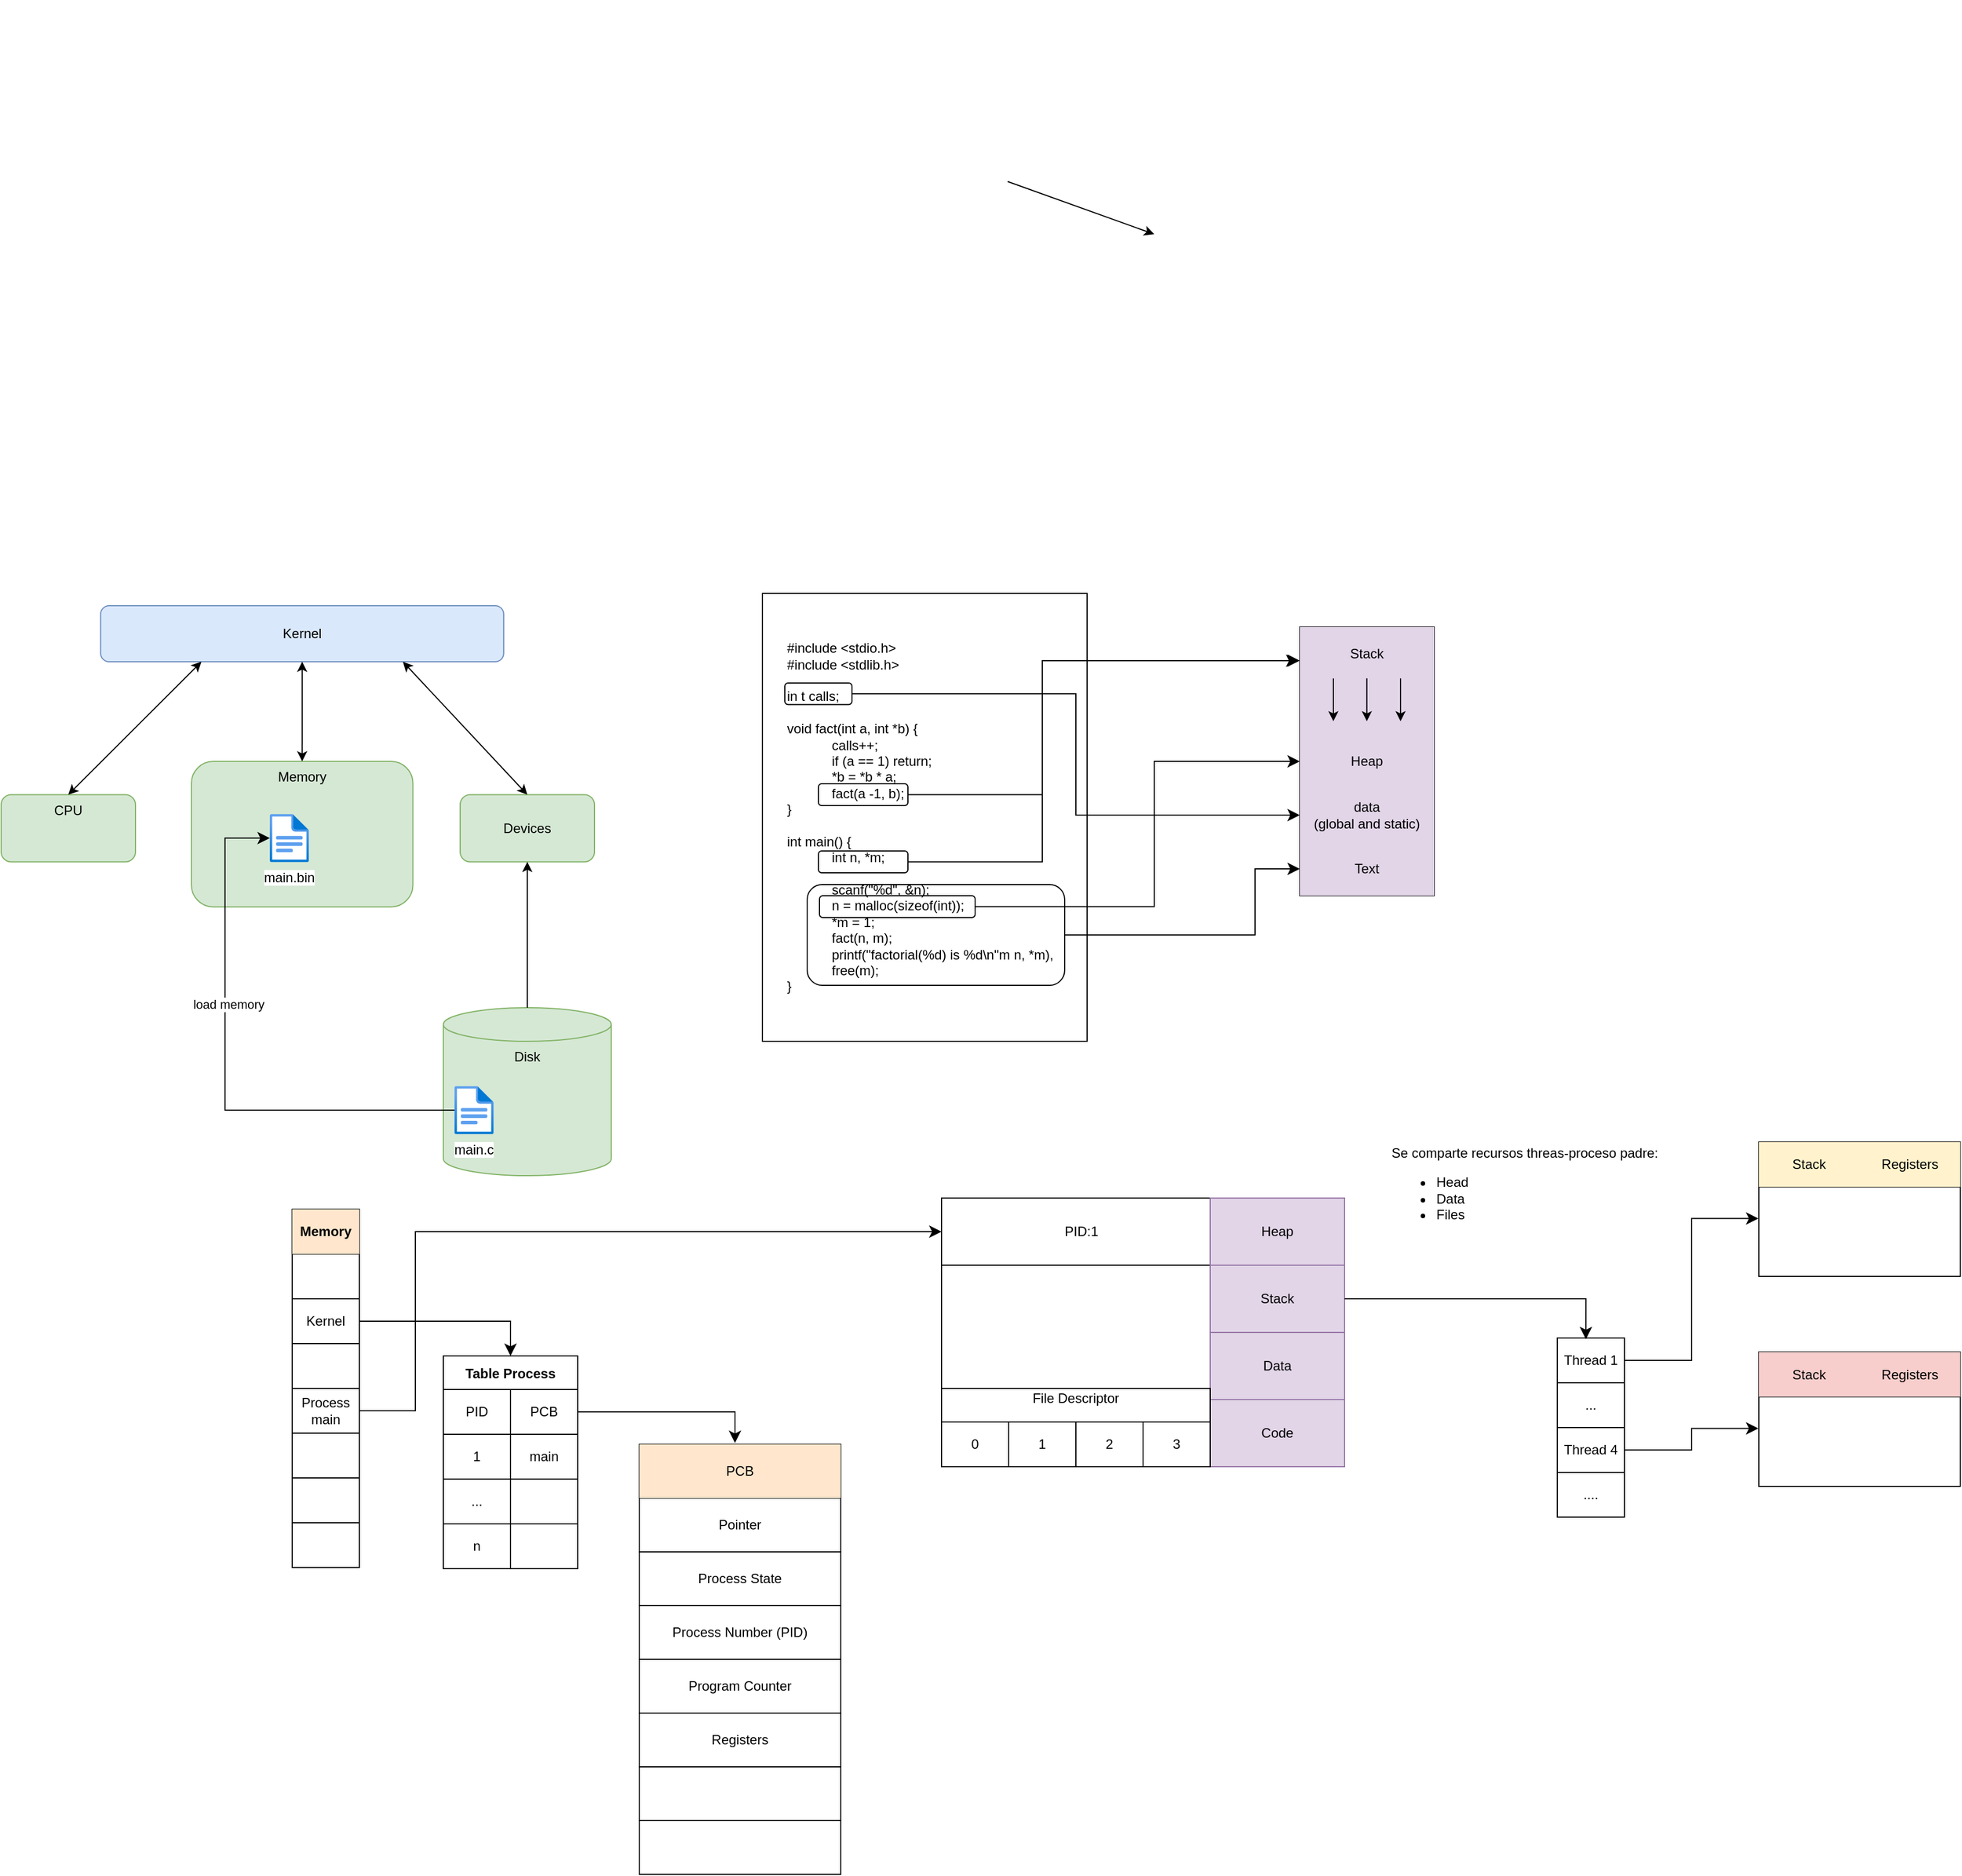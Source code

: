 <mxfile version="24.2.5" type="device">
  <diagram name="Página-1" id="ccpCmuKW2A0D_sJgy_zL">
    <mxGraphModel dx="3325" dy="2193" grid="1" gridSize="10" guides="1" tooltips="1" connect="1" arrows="1" fold="1" page="1" pageScale="1" pageWidth="827" pageHeight="1169" math="0" shadow="0">
      <root>
        <mxCell id="0" />
        <mxCell id="1" parent="0" />
        <mxCell id="EN9QuueMrKLaz556snjr-1" value="" style="shape=image;verticalLabelPosition=bottom;labelBackgroundColor=default;verticalAlign=top;aspect=fixed;imageAspect=0;image=https://miro.medium.com/v2/resize:fit:651/1*0IzO1v5ZA-i9VppTYnZ44w.png;" vertex="1" parent="1">
          <mxGeometry x="-940" y="-1150" width="651" height="345" as="geometry" />
        </mxCell>
        <mxCell id="EN9QuueMrKLaz556snjr-2" value="" style="shape=image;verticalLabelPosition=bottom;labelBackgroundColor=default;verticalAlign=top;aspect=fixed;imageAspect=0;image=https://static.javatpoint.com/computer/images/register-memory.png;" vertex="1" parent="1">
          <mxGeometry x="-160" y="-1140" width="639" height="398.36" as="geometry" />
        </mxCell>
        <mxCell id="EN9QuueMrKLaz556snjr-3" value="" style="endArrow=classic;html=1;rounded=0;exitX=0.997;exitY=0.47;exitDx=0;exitDy=0;exitPerimeter=0;entryX=0;entryY=0.5;entryDx=0;entryDy=0;" edge="1" parent="1" source="EN9QuueMrKLaz556snjr-1" target="EN9QuueMrKLaz556snjr-2">
          <mxGeometry relative="1" as="geometry">
            <mxPoint x="-360" y="-750" as="sourcePoint" />
            <mxPoint x="-210" y="-830" as="targetPoint" />
          </mxGeometry>
        </mxCell>
        <mxCell id="EN9QuueMrKLaz556snjr-7" value="Disk" style="shape=cylinder3;whiteSpace=wrap;html=1;boundedLbl=1;backgroundOutline=1;size=15;verticalAlign=top;fillColor=#d5e8d4;strokeColor=#82b366;" vertex="1" parent="1">
          <mxGeometry x="-795" y="-250" width="150" height="150" as="geometry" />
        </mxCell>
        <mxCell id="EN9QuueMrKLaz556snjr-8" value="main.c" style="image;aspect=fixed;html=1;points=[];align=center;fontSize=12;image=img/lib/azure2/general/File.svg;" vertex="1" parent="1">
          <mxGeometry x="-785" y="-180" width="34.9" height="43" as="geometry" />
        </mxCell>
        <mxCell id="EN9QuueMrKLaz556snjr-9" value="Memory" style="rounded=1;whiteSpace=wrap;html=1;verticalAlign=top;fillColor=#d5e8d4;strokeColor=#82b366;" vertex="1" parent="1">
          <mxGeometry x="-1020" y="-470" width="197.79" height="130" as="geometry" />
        </mxCell>
        <mxCell id="EN9QuueMrKLaz556snjr-10" value="main.bin" style="image;aspect=fixed;html=1;points=[];align=center;fontSize=12;image=img/lib/azure2/general/File.svg;" vertex="1" parent="1">
          <mxGeometry x="-950.0" y="-423" width="34.9" height="43" as="geometry" />
        </mxCell>
        <mxCell id="EN9QuueMrKLaz556snjr-13" value="CPU" style="rounded=1;whiteSpace=wrap;html=1;verticalAlign=top;fillColor=#d5e8d4;strokeColor=#82b366;" vertex="1" parent="1">
          <mxGeometry x="-1190" y="-440.25" width="120" height="60" as="geometry" />
        </mxCell>
        <mxCell id="EN9QuueMrKLaz556snjr-23" value="" style="shape=table;startSize=0;container=1;collapsible=0;childLayout=tableLayout;" vertex="1" parent="1">
          <mxGeometry x="-30" y="-590" width="120" height="240" as="geometry" />
        </mxCell>
        <mxCell id="EN9QuueMrKLaz556snjr-24" value="" style="shape=tableRow;horizontal=0;startSize=0;swimlaneHead=0;swimlaneBody=0;strokeColor=inherit;top=0;left=0;bottom=0;right=0;collapsible=0;dropTarget=0;fillColor=none;points=[[0,0.5],[1,0.5]];portConstraint=eastwest;" vertex="1" parent="EN9QuueMrKLaz556snjr-23">
          <mxGeometry width="120" height="48" as="geometry" />
        </mxCell>
        <mxCell id="EN9QuueMrKLaz556snjr-25" value="Stack" style="shape=partialRectangle;html=1;whiteSpace=wrap;connectable=0;strokeColor=#9673a6;overflow=hidden;fillColor=#e1d5e7;top=0;left=0;bottom=0;right=0;pointerEvents=1;" vertex="1" parent="EN9QuueMrKLaz556snjr-24">
          <mxGeometry width="120" height="48" as="geometry">
            <mxRectangle width="120" height="48" as="alternateBounds" />
          </mxGeometry>
        </mxCell>
        <mxCell id="EN9QuueMrKLaz556snjr-26" value="" style="shape=tableRow;horizontal=0;startSize=0;swimlaneHead=0;swimlaneBody=0;strokeColor=inherit;top=0;left=0;bottom=0;right=0;collapsible=0;dropTarget=0;fillColor=none;points=[[0,0.5],[1,0.5]];portConstraint=eastwest;" vertex="1" parent="EN9QuueMrKLaz556snjr-23">
          <mxGeometry y="48" width="120" height="48" as="geometry" />
        </mxCell>
        <mxCell id="EN9QuueMrKLaz556snjr-27" value="" style="shape=partialRectangle;html=1;whiteSpace=wrap;connectable=0;strokeColor=#9673a6;overflow=hidden;fillColor=#e1d5e7;top=0;left=0;bottom=0;right=0;pointerEvents=1;" vertex="1" parent="EN9QuueMrKLaz556snjr-26">
          <mxGeometry width="120" height="48" as="geometry">
            <mxRectangle width="120" height="48" as="alternateBounds" />
          </mxGeometry>
        </mxCell>
        <mxCell id="EN9QuueMrKLaz556snjr-28" value="" style="shape=tableRow;horizontal=0;startSize=0;swimlaneHead=0;swimlaneBody=0;strokeColor=inherit;top=0;left=0;bottom=0;right=0;collapsible=0;dropTarget=0;fillColor=none;points=[[0,0.5],[1,0.5]];portConstraint=eastwest;" vertex="1" parent="EN9QuueMrKLaz556snjr-23">
          <mxGeometry y="96" width="120" height="48" as="geometry" />
        </mxCell>
        <mxCell id="EN9QuueMrKLaz556snjr-29" value="Heap" style="shape=partialRectangle;html=1;whiteSpace=wrap;connectable=0;strokeColor=#9673a6;overflow=hidden;fillColor=#e1d5e7;top=0;left=0;bottom=0;right=0;pointerEvents=1;" vertex="1" parent="EN9QuueMrKLaz556snjr-28">
          <mxGeometry width="120" height="48" as="geometry">
            <mxRectangle width="120" height="48" as="alternateBounds" />
          </mxGeometry>
        </mxCell>
        <mxCell id="EN9QuueMrKLaz556snjr-36" style="shape=tableRow;horizontal=0;startSize=0;swimlaneHead=0;swimlaneBody=0;strokeColor=inherit;top=0;left=0;bottom=0;right=0;collapsible=0;dropTarget=0;fillColor=none;points=[[0,0.5],[1,0.5]];portConstraint=eastwest;" vertex="1" parent="EN9QuueMrKLaz556snjr-23">
          <mxGeometry y="144" width="120" height="48" as="geometry" />
        </mxCell>
        <mxCell id="EN9QuueMrKLaz556snjr-37" value="data&lt;div&gt;(global and static)&lt;/div&gt;" style="shape=partialRectangle;html=1;whiteSpace=wrap;connectable=0;strokeColor=#9673a6;overflow=hidden;fillColor=#e1d5e7;top=0;left=0;bottom=0;right=0;pointerEvents=1;" vertex="1" parent="EN9QuueMrKLaz556snjr-36">
          <mxGeometry width="120" height="48" as="geometry">
            <mxRectangle width="120" height="48" as="alternateBounds" />
          </mxGeometry>
        </mxCell>
        <mxCell id="EN9QuueMrKLaz556snjr-38" style="shape=tableRow;horizontal=0;startSize=0;swimlaneHead=0;swimlaneBody=0;strokeColor=inherit;top=0;left=0;bottom=0;right=0;collapsible=0;dropTarget=0;fillColor=none;points=[[0,0.5],[1,0.5]];portConstraint=eastwest;" vertex="1" parent="EN9QuueMrKLaz556snjr-23">
          <mxGeometry y="192" width="120" height="48" as="geometry" />
        </mxCell>
        <mxCell id="EN9QuueMrKLaz556snjr-39" value="Text" style="shape=partialRectangle;html=1;whiteSpace=wrap;connectable=0;strokeColor=#9673a6;overflow=hidden;fillColor=#e1d5e7;top=0;left=0;bottom=0;right=0;pointerEvents=1;" vertex="1" parent="EN9QuueMrKLaz556snjr-38">
          <mxGeometry width="120" height="48" as="geometry">
            <mxRectangle width="120" height="48" as="alternateBounds" />
          </mxGeometry>
        </mxCell>
        <mxCell id="EN9QuueMrKLaz556snjr-40" value="&lt;div style=&quot;&quot;&gt;&lt;span style=&quot;background-color: initial;&quot;&gt;#include &amp;lt;stdio.h&amp;gt;&lt;/span&gt;&lt;/div&gt;&lt;div style=&quot;&quot;&gt;#include &amp;lt;stdlib.h&amp;gt;&lt;/div&gt;&lt;div style=&quot;&quot;&gt;&lt;br&gt;&lt;/div&gt;&lt;div style=&quot;&quot;&gt;in t calls;&lt;/div&gt;&lt;div style=&quot;&quot;&gt;&lt;br&gt;&lt;/div&gt;&lt;div style=&quot;&quot;&gt;void fact(int a, int *b) {&lt;/div&gt;&lt;blockquote style=&quot;margin: 0 0 0 40px; border: none; padding: 0px;&quot;&gt;&lt;div style=&quot;&quot;&gt;calls++;&lt;/div&gt;&lt;div style=&quot;&quot;&gt;if (a == 1) return;&lt;/div&gt;&lt;div style=&quot;&quot;&gt;*b = *b * a;&lt;/div&gt;&lt;div style=&quot;&quot;&gt;fact(a -1, b);&lt;/div&gt;&lt;/blockquote&gt;&lt;div style=&quot;&quot;&gt;}&lt;/div&gt;&lt;div style=&quot;&quot;&gt;&lt;br&gt;&lt;/div&gt;&lt;div style=&quot;&quot;&gt;int main() {&lt;/div&gt;&lt;blockquote style=&quot;margin: 0 0 0 40px; border: none; padding: 0px;&quot;&gt;&lt;div style=&quot;&quot;&gt;int n, *m;&lt;/div&gt;&lt;div style=&quot;&quot;&gt;&lt;br&gt;&lt;/div&gt;&lt;div style=&quot;&quot;&gt;scanf(&quot;%d&quot;, &amp;amp;n);&lt;/div&gt;&lt;div style=&quot;&quot;&gt;n = malloc(sizeof(int));&lt;/div&gt;&lt;div style=&quot;&quot;&gt;*m = 1;&lt;/div&gt;&lt;div style=&quot;&quot;&gt;fact(n, m);&lt;/div&gt;&lt;div style=&quot;&quot;&gt;printf(&quot;factorial(%d) is %d\n&quot;m n, *m),&lt;/div&gt;&lt;div style=&quot;&quot;&gt;free(m);&lt;/div&gt;&lt;/blockquote&gt;&lt;div style=&quot;&quot;&gt;}&lt;/div&gt;" style="rounded=0;whiteSpace=wrap;html=1;align=left;spacingLeft=20;spacingBottom=1;spacingTop=0;" vertex="1" parent="1">
          <mxGeometry x="-510" y="-620" width="290" height="400" as="geometry" />
        </mxCell>
        <mxCell id="EN9QuueMrKLaz556snjr-50" value="" style="edgeStyle=elbowEdgeStyle;elbow=horizontal;endArrow=classic;html=1;curved=0;rounded=0;endSize=8;startSize=8;exitX=1;exitY=0.5;exitDx=0;exitDy=0;entryX=0;entryY=0.5;entryDx=0;entryDy=0;" edge="1" parent="1" source="EN9QuueMrKLaz556snjr-51" target="EN9QuueMrKLaz556snjr-36">
          <mxGeometry width="50" height="50" relative="1" as="geometry">
            <mxPoint x="-380" y="-520" as="sourcePoint" />
            <mxPoint x="-330" y="-570" as="targetPoint" />
          </mxGeometry>
        </mxCell>
        <mxCell id="EN9QuueMrKLaz556snjr-51" value="" style="rounded=1;whiteSpace=wrap;html=1;fillColor=none;" vertex="1" parent="1">
          <mxGeometry x="-490" y="-540" width="60" height="19.25" as="geometry" />
        </mxCell>
        <mxCell id="EN9QuueMrKLaz556snjr-52" value="" style="edgeStyle=elbowEdgeStyle;elbow=horizontal;endArrow=classic;html=1;curved=0;rounded=0;endSize=8;startSize=8;exitX=1;exitY=0.5;exitDx=0;exitDy=0;entryX=-0.01;entryY=0.628;entryDx=0;entryDy=0;entryPerimeter=0;" edge="1" parent="1" source="EN9QuueMrKLaz556snjr-53" target="EN9QuueMrKLaz556snjr-24">
          <mxGeometry width="50" height="50" relative="1" as="geometry">
            <mxPoint x="-370" y="-510" as="sourcePoint" />
            <mxPoint x="-40" y="-560" as="targetPoint" />
            <Array as="points">
              <mxPoint x="-260" y="-566" />
            </Array>
          </mxGeometry>
        </mxCell>
        <mxCell id="EN9QuueMrKLaz556snjr-53" value="" style="rounded=1;whiteSpace=wrap;html=1;fillColor=none;" vertex="1" parent="1">
          <mxGeometry x="-460" y="-450" width="80" height="19.5" as="geometry" />
        </mxCell>
        <mxCell id="EN9QuueMrKLaz556snjr-54" value="" style="edgeStyle=elbowEdgeStyle;elbow=horizontal;endArrow=classic;html=1;curved=0;rounded=0;endSize=8;startSize=8;exitX=1;exitY=0.5;exitDx=0;exitDy=0;" edge="1" parent="1" source="EN9QuueMrKLaz556snjr-55">
          <mxGeometry width="50" height="50" relative="1" as="geometry">
            <mxPoint x="-370" y="-450" as="sourcePoint" />
            <mxPoint x="-30" y="-560" as="targetPoint" />
            <Array as="points">
              <mxPoint x="-260" y="-506" />
            </Array>
          </mxGeometry>
        </mxCell>
        <mxCell id="EN9QuueMrKLaz556snjr-55" value="" style="rounded=1;whiteSpace=wrap;html=1;fillColor=none;" vertex="1" parent="1">
          <mxGeometry x="-460" y="-390" width="80" height="19.5" as="geometry" />
        </mxCell>
        <mxCell id="EN9QuueMrKLaz556snjr-56" value="" style="edgeStyle=elbowEdgeStyle;elbow=horizontal;endArrow=classic;html=1;curved=0;rounded=0;endSize=8;startSize=8;exitX=1;exitY=0.5;exitDx=0;exitDy=0;entryX=0;entryY=0.5;entryDx=0;entryDy=0;" edge="1" parent="1" source="EN9QuueMrKLaz556snjr-57" target="EN9QuueMrKLaz556snjr-28">
          <mxGeometry width="50" height="50" relative="1" as="geometry">
            <mxPoint x="-369" y="-410" as="sourcePoint" />
            <mxPoint x="-30" y="-460" as="targetPoint" />
            <Array as="points">
              <mxPoint x="-160" y="-400" />
            </Array>
          </mxGeometry>
        </mxCell>
        <mxCell id="EN9QuueMrKLaz556snjr-57" value="" style="rounded=1;whiteSpace=wrap;html=1;fillColor=none;" vertex="1" parent="1">
          <mxGeometry x="-459" y="-350" width="139" height="19.5" as="geometry" />
        </mxCell>
        <mxCell id="EN9QuueMrKLaz556snjr-62" value="" style="edgeStyle=elbowEdgeStyle;elbow=horizontal;endArrow=classic;html=1;curved=0;rounded=0;endSize=8;startSize=8;exitX=1;exitY=0.5;exitDx=0;exitDy=0;entryX=0;entryY=0.5;entryDx=0;entryDy=0;" edge="1" parent="1" source="EN9QuueMrKLaz556snjr-63" target="EN9QuueMrKLaz556snjr-38">
          <mxGeometry width="50" height="50" relative="1" as="geometry">
            <mxPoint x="-380" y="-300" as="sourcePoint" />
            <mxPoint x="-41" y="-360" as="targetPoint" />
            <Array as="points">
              <mxPoint x="-70" y="-340" />
            </Array>
          </mxGeometry>
        </mxCell>
        <mxCell id="EN9QuueMrKLaz556snjr-63" value="" style="rounded=1;whiteSpace=wrap;html=1;fillColor=none;" vertex="1" parent="1">
          <mxGeometry x="-470" y="-360" width="230" height="90" as="geometry" />
        </mxCell>
        <mxCell id="EN9QuueMrKLaz556snjr-65" value="" style="edgeStyle=none;orthogonalLoop=1;jettySize=auto;html=1;rounded=0;curved=0;" edge="1" parent="1">
          <mxGeometry width="100" relative="1" as="geometry">
            <mxPoint y="-544.18" as="sourcePoint" />
            <mxPoint y="-505.817" as="targetPoint" />
            <Array as="points" />
          </mxGeometry>
        </mxCell>
        <mxCell id="EN9QuueMrKLaz556snjr-68" value="" style="edgeStyle=none;orthogonalLoop=1;jettySize=auto;html=1;rounded=0;curved=0;" edge="1" parent="1">
          <mxGeometry width="100" relative="1" as="geometry">
            <mxPoint x="29.9" y="-544.18" as="sourcePoint" />
            <mxPoint x="29.9" y="-505.817" as="targetPoint" />
            <Array as="points" />
          </mxGeometry>
        </mxCell>
        <mxCell id="EN9QuueMrKLaz556snjr-69" value="" style="edgeStyle=none;orthogonalLoop=1;jettySize=auto;html=1;rounded=0;curved=0;fontStyle=1" edge="1" parent="1">
          <mxGeometry width="100" relative="1" as="geometry">
            <mxPoint x="60" y="-544.18" as="sourcePoint" />
            <mxPoint x="60" y="-505.817" as="targetPoint" />
            <Array as="points" />
          </mxGeometry>
        </mxCell>
        <mxCell id="EN9QuueMrKLaz556snjr-72" value="Kernel" style="rounded=1;whiteSpace=wrap;html=1;fillColor=#dae8fc;strokeColor=#6c8ebf;" vertex="1" parent="1">
          <mxGeometry x="-1101.1" y="-609" width="360" height="50" as="geometry" />
        </mxCell>
        <mxCell id="EN9QuueMrKLaz556snjr-73" value="Devices" style="rounded=1;whiteSpace=wrap;html=1;fillColor=#d5e8d4;strokeColor=#82b366;" vertex="1" parent="1">
          <mxGeometry x="-780" y="-440.25" width="120" height="60" as="geometry" />
        </mxCell>
        <mxCell id="EN9QuueMrKLaz556snjr-74" value="" style="endArrow=classic;startArrow=classic;html=1;rounded=0;entryX=0.25;entryY=1;entryDx=0;entryDy=0;exitX=0.5;exitY=0;exitDx=0;exitDy=0;" edge="1" parent="1" source="EN9QuueMrKLaz556snjr-13" target="EN9QuueMrKLaz556snjr-72">
          <mxGeometry width="50" height="50" relative="1" as="geometry">
            <mxPoint x="-430" y="-610" as="sourcePoint" />
            <mxPoint x="-380" y="-660" as="targetPoint" />
          </mxGeometry>
        </mxCell>
        <mxCell id="EN9QuueMrKLaz556snjr-75" value="" style="endArrow=classic;startArrow=classic;html=1;rounded=0;entryX=0.75;entryY=1;entryDx=0;entryDy=0;exitX=0.5;exitY=0;exitDx=0;exitDy=0;" edge="1" parent="1" source="EN9QuueMrKLaz556snjr-73" target="EN9QuueMrKLaz556snjr-72">
          <mxGeometry width="50" height="50" relative="1" as="geometry">
            <mxPoint x="-1120" y="-430" as="sourcePoint" />
            <mxPoint x="-930" y="-540" as="targetPoint" />
          </mxGeometry>
        </mxCell>
        <mxCell id="EN9QuueMrKLaz556snjr-76" value="" style="endArrow=classic;startArrow=classic;html=1;rounded=0;entryX=0.5;entryY=1;entryDx=0;entryDy=0;exitX=0.5;exitY=0;exitDx=0;exitDy=0;" edge="1" parent="1" source="EN9QuueMrKLaz556snjr-9" target="EN9QuueMrKLaz556snjr-72">
          <mxGeometry width="50" height="50" relative="1" as="geometry">
            <mxPoint x="-1110" y="-420" as="sourcePoint" />
            <mxPoint x="-920" y="-530" as="targetPoint" />
          </mxGeometry>
        </mxCell>
        <mxCell id="EN9QuueMrKLaz556snjr-77" value="" style="endArrow=classic;html=1;rounded=0;exitX=0.5;exitY=0;exitDx=0;exitDy=0;exitPerimeter=0;entryX=0.5;entryY=1;entryDx=0;entryDy=0;" edge="1" parent="1" source="EN9QuueMrKLaz556snjr-7" target="EN9QuueMrKLaz556snjr-73">
          <mxGeometry width="50" height="50" relative="1" as="geometry">
            <mxPoint x="-430" y="-610" as="sourcePoint" />
            <mxPoint x="-380" y="-660" as="targetPoint" />
          </mxGeometry>
        </mxCell>
        <mxCell id="EN9QuueMrKLaz556snjr-78" value="" style="edgeStyle=elbowEdgeStyle;elbow=horizontal;endArrow=classic;html=1;curved=0;rounded=0;endSize=8;startSize=8;" edge="1" parent="1" source="EN9QuueMrKLaz556snjr-8" target="EN9QuueMrKLaz556snjr-10">
          <mxGeometry width="50" height="50" relative="1" as="geometry">
            <mxPoint x="-1000" y="-170" as="sourcePoint" />
            <mxPoint x="-950" y="-220" as="targetPoint" />
            <Array as="points">
              <mxPoint x="-990" y="-280" />
            </Array>
          </mxGeometry>
        </mxCell>
        <mxCell id="EN9QuueMrKLaz556snjr-79" value="load memory" style="edgeLabel;html=1;align=center;verticalAlign=middle;resizable=0;points=[];" vertex="1" connectable="0" parent="EN9QuueMrKLaz556snjr-78">
          <mxGeometry x="0.228" y="-3" relative="1" as="geometry">
            <mxPoint as="offset" />
          </mxGeometry>
        </mxCell>
        <mxCell id="EN9QuueMrKLaz556snjr-80" value="" style="rounded=0;whiteSpace=wrap;html=1;" vertex="1" parent="1">
          <mxGeometry x="-350" y="-76" width="360" height="236" as="geometry" />
        </mxCell>
        <mxCell id="EN9QuueMrKLaz556snjr-81" value="PID:1" style="rounded=0;whiteSpace=wrap;html=1;" vertex="1" parent="1">
          <mxGeometry x="-350" y="-80" width="250" height="60" as="geometry" />
        </mxCell>
        <mxCell id="EN9QuueMrKLaz556snjr-82" value="Heap" style="rounded=0;whiteSpace=wrap;html=1;fillColor=#e1d5e7;strokeColor=#9673a6;" vertex="1" parent="1">
          <mxGeometry x="-110" y="-80" width="120" height="60" as="geometry" />
        </mxCell>
        <mxCell id="EN9QuueMrKLaz556snjr-83" value="Stack" style="rounded=0;whiteSpace=wrap;html=1;fillColor=#e1d5e7;strokeColor=#9673a6;" vertex="1" parent="1">
          <mxGeometry x="-110" y="-20" width="120" height="60" as="geometry" />
        </mxCell>
        <mxCell id="EN9QuueMrKLaz556snjr-84" value="Data" style="rounded=0;whiteSpace=wrap;html=1;fillColor=#e1d5e7;strokeColor=#9673a6;" vertex="1" parent="1">
          <mxGeometry x="-110" y="40" width="120" height="60" as="geometry" />
        </mxCell>
        <mxCell id="EN9QuueMrKLaz556snjr-85" value="Code" style="rounded=0;whiteSpace=wrap;html=1;fillColor=#e1d5e7;strokeColor=#9673a6;" vertex="1" parent="1">
          <mxGeometry x="-110" y="100" width="120" height="60" as="geometry" />
        </mxCell>
        <mxCell id="EN9QuueMrKLaz556snjr-86" value="File Descriptor&#xa;" style="shape=table;startSize=30;container=1;collapsible=0;childLayout=tableLayout;" vertex="1" parent="1">
          <mxGeometry x="-350" y="90" width="240" height="70" as="geometry" />
        </mxCell>
        <mxCell id="EN9QuueMrKLaz556snjr-87" value="" style="shape=tableRow;horizontal=0;startSize=0;swimlaneHead=0;swimlaneBody=0;strokeColor=inherit;top=0;left=0;bottom=0;right=0;collapsible=0;dropTarget=0;fillColor=none;points=[[0,0.5],[1,0.5]];portConstraint=eastwest;" vertex="1" parent="EN9QuueMrKLaz556snjr-86">
          <mxGeometry y="30" width="240" height="40" as="geometry" />
        </mxCell>
        <mxCell id="EN9QuueMrKLaz556snjr-88" value="0" style="shape=partialRectangle;html=1;whiteSpace=wrap;connectable=0;strokeColor=inherit;overflow=hidden;fillColor=none;top=0;left=0;bottom=0;right=0;pointerEvents=1;" vertex="1" parent="EN9QuueMrKLaz556snjr-87">
          <mxGeometry width="60" height="40" as="geometry">
            <mxRectangle width="60" height="40" as="alternateBounds" />
          </mxGeometry>
        </mxCell>
        <mxCell id="EN9QuueMrKLaz556snjr-89" value="1" style="shape=partialRectangle;html=1;whiteSpace=wrap;connectable=0;strokeColor=inherit;overflow=hidden;fillColor=none;top=0;left=0;bottom=0;right=0;pointerEvents=1;" vertex="1" parent="EN9QuueMrKLaz556snjr-87">
          <mxGeometry x="60" width="60" height="40" as="geometry">
            <mxRectangle width="60" height="40" as="alternateBounds" />
          </mxGeometry>
        </mxCell>
        <mxCell id="EN9QuueMrKLaz556snjr-90" value="2" style="shape=partialRectangle;html=1;whiteSpace=wrap;connectable=0;strokeColor=inherit;overflow=hidden;fillColor=none;top=0;left=0;bottom=0;right=0;pointerEvents=1;" vertex="1" parent="EN9QuueMrKLaz556snjr-87">
          <mxGeometry x="120" width="60" height="40" as="geometry">
            <mxRectangle width="60" height="40" as="alternateBounds" />
          </mxGeometry>
        </mxCell>
        <mxCell id="EN9QuueMrKLaz556snjr-91" value="3" style="shape=partialRectangle;html=1;whiteSpace=wrap;connectable=0;strokeColor=inherit;overflow=hidden;fillColor=none;top=0;left=0;bottom=0;right=0;pointerEvents=1;" vertex="1" parent="EN9QuueMrKLaz556snjr-87">
          <mxGeometry x="180" width="60" height="40" as="geometry">
            <mxRectangle width="60" height="40" as="alternateBounds" />
          </mxGeometry>
        </mxCell>
        <mxCell id="EN9QuueMrKLaz556snjr-93" value="" style="shape=table;startSize=0;container=1;collapsible=0;childLayout=tableLayout;fontStyle=1" vertex="1" parent="1">
          <mxGeometry x="-930" y="-70" width="60" height="320" as="geometry" />
        </mxCell>
        <mxCell id="EN9QuueMrKLaz556snjr-125" style="shape=tableRow;horizontal=0;startSize=0;swimlaneHead=0;swimlaneBody=0;strokeColor=inherit;top=0;left=0;bottom=0;right=0;collapsible=0;dropTarget=0;fillColor=none;points=[[0,0.5],[1,0.5]];portConstraint=eastwest;" vertex="1" parent="EN9QuueMrKLaz556snjr-93">
          <mxGeometry width="60" height="40" as="geometry" />
        </mxCell>
        <mxCell id="EN9QuueMrKLaz556snjr-126" value="&lt;b&gt;Memory&lt;/b&gt;" style="shape=partialRectangle;html=1;whiteSpace=wrap;connectable=0;strokeColor=#d79b00;overflow=hidden;fillColor=#ffe6cc;top=0;left=0;bottom=0;right=0;pointerEvents=1;" vertex="1" parent="EN9QuueMrKLaz556snjr-125">
          <mxGeometry width="60" height="40" as="geometry">
            <mxRectangle width="60" height="40" as="alternateBounds" />
          </mxGeometry>
        </mxCell>
        <mxCell id="EN9QuueMrKLaz556snjr-94" value="" style="shape=tableRow;horizontal=0;startSize=0;swimlaneHead=0;swimlaneBody=0;strokeColor=inherit;top=0;left=0;bottom=0;right=0;collapsible=0;dropTarget=0;fillColor=none;points=[[0,0.5],[1,0.5]];portConstraint=eastwest;" vertex="1" parent="EN9QuueMrKLaz556snjr-93">
          <mxGeometry y="40" width="60" height="40" as="geometry" />
        </mxCell>
        <mxCell id="EN9QuueMrKLaz556snjr-95" value="" style="shape=partialRectangle;html=1;whiteSpace=wrap;connectable=0;strokeColor=inherit;overflow=hidden;fillColor=none;top=0;left=0;bottom=0;right=0;pointerEvents=1;" vertex="1" parent="EN9QuueMrKLaz556snjr-94">
          <mxGeometry width="60" height="40" as="geometry">
            <mxRectangle width="60" height="40" as="alternateBounds" />
          </mxGeometry>
        </mxCell>
        <mxCell id="EN9QuueMrKLaz556snjr-96" value="" style="shape=tableRow;horizontal=0;startSize=0;swimlaneHead=0;swimlaneBody=0;strokeColor=inherit;top=0;left=0;bottom=0;right=0;collapsible=0;dropTarget=0;fillColor=none;points=[[0,0.5],[1,0.5]];portConstraint=eastwest;" vertex="1" parent="EN9QuueMrKLaz556snjr-93">
          <mxGeometry y="80" width="60" height="40" as="geometry" />
        </mxCell>
        <mxCell id="EN9QuueMrKLaz556snjr-97" value="Kernel" style="shape=partialRectangle;html=1;whiteSpace=wrap;connectable=0;strokeColor=inherit;overflow=hidden;fillColor=none;top=0;left=0;bottom=0;right=0;pointerEvents=1;" vertex="1" parent="EN9QuueMrKLaz556snjr-96">
          <mxGeometry width="60" height="40" as="geometry">
            <mxRectangle width="60" height="40" as="alternateBounds" />
          </mxGeometry>
        </mxCell>
        <mxCell id="EN9QuueMrKLaz556snjr-98" value="" style="shape=tableRow;horizontal=0;startSize=0;swimlaneHead=0;swimlaneBody=0;strokeColor=inherit;top=0;left=0;bottom=0;right=0;collapsible=0;dropTarget=0;fillColor=none;points=[[0,0.5],[1,0.5]];portConstraint=eastwest;" vertex="1" parent="EN9QuueMrKLaz556snjr-93">
          <mxGeometry y="120" width="60" height="40" as="geometry" />
        </mxCell>
        <mxCell id="EN9QuueMrKLaz556snjr-99" value="" style="shape=partialRectangle;html=1;whiteSpace=wrap;connectable=0;strokeColor=inherit;overflow=hidden;fillColor=none;top=0;left=0;bottom=0;right=0;pointerEvents=1;" vertex="1" parent="EN9QuueMrKLaz556snjr-98">
          <mxGeometry width="60" height="40" as="geometry">
            <mxRectangle width="60" height="40" as="alternateBounds" />
          </mxGeometry>
        </mxCell>
        <mxCell id="EN9QuueMrKLaz556snjr-100" value="" style="shape=tableRow;horizontal=0;startSize=0;swimlaneHead=0;swimlaneBody=0;strokeColor=inherit;top=0;left=0;bottom=0;right=0;collapsible=0;dropTarget=0;fillColor=none;points=[[0,0.5],[1,0.5]];portConstraint=eastwest;" vertex="1" parent="EN9QuueMrKLaz556snjr-93">
          <mxGeometry y="160" width="60" height="40" as="geometry" />
        </mxCell>
        <mxCell id="EN9QuueMrKLaz556snjr-101" value="Process main" style="shape=partialRectangle;html=1;whiteSpace=wrap;connectable=0;strokeColor=inherit;overflow=hidden;fillColor=none;top=0;left=0;bottom=0;right=0;pointerEvents=1;" vertex="1" parent="EN9QuueMrKLaz556snjr-100">
          <mxGeometry width="60" height="40" as="geometry">
            <mxRectangle width="60" height="40" as="alternateBounds" />
          </mxGeometry>
        </mxCell>
        <mxCell id="EN9QuueMrKLaz556snjr-102" value="" style="shape=tableRow;horizontal=0;startSize=0;swimlaneHead=0;swimlaneBody=0;strokeColor=inherit;top=0;left=0;bottom=0;right=0;collapsible=0;dropTarget=0;fillColor=none;points=[[0,0.5],[1,0.5]];portConstraint=eastwest;" vertex="1" parent="EN9QuueMrKLaz556snjr-93">
          <mxGeometry y="200" width="60" height="40" as="geometry" />
        </mxCell>
        <mxCell id="EN9QuueMrKLaz556snjr-103" value="" style="shape=partialRectangle;html=1;whiteSpace=wrap;connectable=0;strokeColor=inherit;overflow=hidden;fillColor=none;top=0;left=0;bottom=0;right=0;pointerEvents=1;" vertex="1" parent="EN9QuueMrKLaz556snjr-102">
          <mxGeometry width="60" height="40" as="geometry">
            <mxRectangle width="60" height="40" as="alternateBounds" />
          </mxGeometry>
        </mxCell>
        <mxCell id="EN9QuueMrKLaz556snjr-104" value="" style="shape=tableRow;horizontal=0;startSize=0;swimlaneHead=0;swimlaneBody=0;strokeColor=inherit;top=0;left=0;bottom=0;right=0;collapsible=0;dropTarget=0;fillColor=none;points=[[0,0.5],[1,0.5]];portConstraint=eastwest;" vertex="1" parent="EN9QuueMrKLaz556snjr-93">
          <mxGeometry y="240" width="60" height="40" as="geometry" />
        </mxCell>
        <mxCell id="EN9QuueMrKLaz556snjr-105" value="" style="shape=partialRectangle;html=1;whiteSpace=wrap;connectable=0;strokeColor=inherit;overflow=hidden;fillColor=none;top=0;left=0;bottom=0;right=0;pointerEvents=1;" vertex="1" parent="EN9QuueMrKLaz556snjr-104">
          <mxGeometry width="60" height="40" as="geometry">
            <mxRectangle width="60" height="40" as="alternateBounds" />
          </mxGeometry>
        </mxCell>
        <mxCell id="EN9QuueMrKLaz556snjr-106" value="" style="shape=tableRow;horizontal=0;startSize=0;swimlaneHead=0;swimlaneBody=0;strokeColor=inherit;top=0;left=0;bottom=0;right=0;collapsible=0;dropTarget=0;fillColor=none;points=[[0,0.5],[1,0.5]];portConstraint=eastwest;" vertex="1" parent="EN9QuueMrKLaz556snjr-93">
          <mxGeometry y="280" width="60" height="40" as="geometry" />
        </mxCell>
        <mxCell id="EN9QuueMrKLaz556snjr-107" value="" style="shape=partialRectangle;html=1;whiteSpace=wrap;connectable=0;strokeColor=inherit;overflow=hidden;fillColor=none;top=0;left=0;bottom=0;right=0;pointerEvents=1;" vertex="1" parent="EN9QuueMrKLaz556snjr-106">
          <mxGeometry width="60" height="40" as="geometry">
            <mxRectangle width="60" height="40" as="alternateBounds" />
          </mxGeometry>
        </mxCell>
        <mxCell id="EN9QuueMrKLaz556snjr-110" value="Table Process" style="shape=table;startSize=30;container=1;collapsible=0;childLayout=tableLayout;fontStyle=1" vertex="1" parent="1">
          <mxGeometry x="-795" y="61" width="120" height="190" as="geometry" />
        </mxCell>
        <mxCell id="EN9QuueMrKLaz556snjr-111" value="" style="shape=tableRow;horizontal=0;startSize=0;swimlaneHead=0;swimlaneBody=0;strokeColor=inherit;top=0;left=0;bottom=0;right=0;collapsible=0;dropTarget=0;fillColor=none;points=[[0,0.5],[1,0.5]];portConstraint=eastwest;" vertex="1" parent="EN9QuueMrKLaz556snjr-110">
          <mxGeometry y="30" width="120" height="40" as="geometry" />
        </mxCell>
        <mxCell id="EN9QuueMrKLaz556snjr-112" value="PID" style="shape=partialRectangle;html=1;whiteSpace=wrap;connectable=0;strokeColor=inherit;overflow=hidden;fillColor=none;top=0;left=0;bottom=0;right=0;pointerEvents=1;" vertex="1" parent="EN9QuueMrKLaz556snjr-111">
          <mxGeometry width="60" height="40" as="geometry">
            <mxRectangle width="60" height="40" as="alternateBounds" />
          </mxGeometry>
        </mxCell>
        <mxCell id="EN9QuueMrKLaz556snjr-113" value="PCB" style="shape=partialRectangle;html=1;whiteSpace=wrap;connectable=0;strokeColor=inherit;overflow=hidden;fillColor=none;top=0;left=0;bottom=0;right=0;pointerEvents=1;" vertex="1" parent="EN9QuueMrKLaz556snjr-111">
          <mxGeometry x="60" width="60" height="40" as="geometry">
            <mxRectangle width="60" height="40" as="alternateBounds" />
          </mxGeometry>
        </mxCell>
        <mxCell id="EN9QuueMrKLaz556snjr-114" value="" style="shape=tableRow;horizontal=0;startSize=0;swimlaneHead=0;swimlaneBody=0;strokeColor=inherit;top=0;left=0;bottom=0;right=0;collapsible=0;dropTarget=0;fillColor=none;points=[[0,0.5],[1,0.5]];portConstraint=eastwest;" vertex="1" parent="EN9QuueMrKLaz556snjr-110">
          <mxGeometry y="70" width="120" height="40" as="geometry" />
        </mxCell>
        <mxCell id="EN9QuueMrKLaz556snjr-115" value="1" style="shape=partialRectangle;html=1;whiteSpace=wrap;connectable=0;strokeColor=inherit;overflow=hidden;fillColor=none;top=0;left=0;bottom=0;right=0;pointerEvents=1;" vertex="1" parent="EN9QuueMrKLaz556snjr-114">
          <mxGeometry width="60" height="40" as="geometry">
            <mxRectangle width="60" height="40" as="alternateBounds" />
          </mxGeometry>
        </mxCell>
        <mxCell id="EN9QuueMrKLaz556snjr-116" value="main" style="shape=partialRectangle;html=1;whiteSpace=wrap;connectable=0;strokeColor=inherit;overflow=hidden;fillColor=none;top=0;left=0;bottom=0;right=0;pointerEvents=1;" vertex="1" parent="EN9QuueMrKLaz556snjr-114">
          <mxGeometry x="60" width="60" height="40" as="geometry">
            <mxRectangle width="60" height="40" as="alternateBounds" />
          </mxGeometry>
        </mxCell>
        <mxCell id="EN9QuueMrKLaz556snjr-117" value="" style="shape=tableRow;horizontal=0;startSize=0;swimlaneHead=0;swimlaneBody=0;strokeColor=inherit;top=0;left=0;bottom=0;right=0;collapsible=0;dropTarget=0;fillColor=none;points=[[0,0.5],[1,0.5]];portConstraint=eastwest;" vertex="1" parent="EN9QuueMrKLaz556snjr-110">
          <mxGeometry y="110" width="120" height="40" as="geometry" />
        </mxCell>
        <mxCell id="EN9QuueMrKLaz556snjr-118" value="..." style="shape=partialRectangle;html=1;whiteSpace=wrap;connectable=0;strokeColor=inherit;overflow=hidden;fillColor=none;top=0;left=0;bottom=0;right=0;pointerEvents=1;" vertex="1" parent="EN9QuueMrKLaz556snjr-117">
          <mxGeometry width="60" height="40" as="geometry">
            <mxRectangle width="60" height="40" as="alternateBounds" />
          </mxGeometry>
        </mxCell>
        <mxCell id="EN9QuueMrKLaz556snjr-119" value="" style="shape=partialRectangle;html=1;whiteSpace=wrap;connectable=0;strokeColor=inherit;overflow=hidden;fillColor=none;top=0;left=0;bottom=0;right=0;pointerEvents=1;" vertex="1" parent="EN9QuueMrKLaz556snjr-117">
          <mxGeometry x="60" width="60" height="40" as="geometry">
            <mxRectangle width="60" height="40" as="alternateBounds" />
          </mxGeometry>
        </mxCell>
        <mxCell id="EN9QuueMrKLaz556snjr-120" value="" style="shape=tableRow;horizontal=0;startSize=0;swimlaneHead=0;swimlaneBody=0;strokeColor=inherit;top=0;left=0;bottom=0;right=0;collapsible=0;dropTarget=0;fillColor=none;points=[[0,0.5],[1,0.5]];portConstraint=eastwest;" vertex="1" parent="EN9QuueMrKLaz556snjr-110">
          <mxGeometry y="150" width="120" height="40" as="geometry" />
        </mxCell>
        <mxCell id="EN9QuueMrKLaz556snjr-121" value="n" style="shape=partialRectangle;html=1;whiteSpace=wrap;connectable=0;strokeColor=inherit;overflow=hidden;fillColor=none;top=0;left=0;bottom=0;right=0;pointerEvents=1;" vertex="1" parent="EN9QuueMrKLaz556snjr-120">
          <mxGeometry width="60" height="40" as="geometry">
            <mxRectangle width="60" height="40" as="alternateBounds" />
          </mxGeometry>
        </mxCell>
        <mxCell id="EN9QuueMrKLaz556snjr-122" value="" style="shape=partialRectangle;html=1;whiteSpace=wrap;connectable=0;strokeColor=inherit;overflow=hidden;fillColor=none;top=0;left=0;bottom=0;right=0;pointerEvents=1;" vertex="1" parent="EN9QuueMrKLaz556snjr-120">
          <mxGeometry x="60" width="60" height="40" as="geometry">
            <mxRectangle width="60" height="40" as="alternateBounds" />
          </mxGeometry>
        </mxCell>
        <mxCell id="EN9QuueMrKLaz556snjr-127" value="" style="shape=table;startSize=0;container=1;collapsible=0;childLayout=tableLayout;" vertex="1" parent="1">
          <mxGeometry x="-620" y="140" width="180" height="384" as="geometry" />
        </mxCell>
        <mxCell id="EN9QuueMrKLaz556snjr-140" style="shape=tableRow;horizontal=0;startSize=0;swimlaneHead=0;swimlaneBody=0;strokeColor=inherit;top=0;left=0;bottom=0;right=0;collapsible=0;dropTarget=0;fillColor=none;points=[[0,0.5],[1,0.5]];portConstraint=eastwest;" vertex="1" parent="EN9QuueMrKLaz556snjr-127">
          <mxGeometry width="180" height="48" as="geometry" />
        </mxCell>
        <mxCell id="EN9QuueMrKLaz556snjr-141" value="PCB" style="shape=partialRectangle;html=1;whiteSpace=wrap;connectable=0;strokeColor=#d79b00;overflow=hidden;fillColor=#ffe6cc;top=0;left=0;bottom=0;right=0;pointerEvents=1;" vertex="1" parent="EN9QuueMrKLaz556snjr-140">
          <mxGeometry width="180" height="48" as="geometry">
            <mxRectangle width="180" height="48" as="alternateBounds" />
          </mxGeometry>
        </mxCell>
        <mxCell id="EN9QuueMrKLaz556snjr-128" value="" style="shape=tableRow;horizontal=0;startSize=0;swimlaneHead=0;swimlaneBody=0;strokeColor=inherit;top=0;left=0;bottom=0;right=0;collapsible=0;dropTarget=0;fillColor=none;points=[[0,0.5],[1,0.5]];portConstraint=eastwest;" vertex="1" parent="EN9QuueMrKLaz556snjr-127">
          <mxGeometry y="48" width="180" height="48" as="geometry" />
        </mxCell>
        <mxCell id="EN9QuueMrKLaz556snjr-129" value="Pointer" style="shape=partialRectangle;html=1;whiteSpace=wrap;connectable=0;strokeColor=inherit;overflow=hidden;fillColor=none;top=0;left=0;bottom=0;right=0;pointerEvents=1;" vertex="1" parent="EN9QuueMrKLaz556snjr-128">
          <mxGeometry width="180" height="48" as="geometry">
            <mxRectangle width="180" height="48" as="alternateBounds" />
          </mxGeometry>
        </mxCell>
        <mxCell id="EN9QuueMrKLaz556snjr-130" value="" style="shape=tableRow;horizontal=0;startSize=0;swimlaneHead=0;swimlaneBody=0;strokeColor=inherit;top=0;left=0;bottom=0;right=0;collapsible=0;dropTarget=0;fillColor=none;points=[[0,0.5],[1,0.5]];portConstraint=eastwest;" vertex="1" parent="EN9QuueMrKLaz556snjr-127">
          <mxGeometry y="96" width="180" height="48" as="geometry" />
        </mxCell>
        <mxCell id="EN9QuueMrKLaz556snjr-131" value="Process State" style="shape=partialRectangle;html=1;whiteSpace=wrap;connectable=0;strokeColor=inherit;overflow=hidden;fillColor=none;top=0;left=0;bottom=0;right=0;pointerEvents=1;" vertex="1" parent="EN9QuueMrKLaz556snjr-130">
          <mxGeometry width="180" height="48" as="geometry">
            <mxRectangle width="180" height="48" as="alternateBounds" />
          </mxGeometry>
        </mxCell>
        <mxCell id="EN9QuueMrKLaz556snjr-132" value="" style="shape=tableRow;horizontal=0;startSize=0;swimlaneHead=0;swimlaneBody=0;strokeColor=inherit;top=0;left=0;bottom=0;right=0;collapsible=0;dropTarget=0;fillColor=none;points=[[0,0.5],[1,0.5]];portConstraint=eastwest;" vertex="1" parent="EN9QuueMrKLaz556snjr-127">
          <mxGeometry y="144" width="180" height="48" as="geometry" />
        </mxCell>
        <mxCell id="EN9QuueMrKLaz556snjr-133" value="Process Number (PID)" style="shape=partialRectangle;html=1;whiteSpace=wrap;connectable=0;strokeColor=inherit;overflow=hidden;fillColor=none;top=0;left=0;bottom=0;right=0;pointerEvents=1;" vertex="1" parent="EN9QuueMrKLaz556snjr-132">
          <mxGeometry width="180" height="48" as="geometry">
            <mxRectangle width="180" height="48" as="alternateBounds" />
          </mxGeometry>
        </mxCell>
        <mxCell id="EN9QuueMrKLaz556snjr-134" value="" style="shape=tableRow;horizontal=0;startSize=0;swimlaneHead=0;swimlaneBody=0;strokeColor=inherit;top=0;left=0;bottom=0;right=0;collapsible=0;dropTarget=0;fillColor=none;points=[[0,0.5],[1,0.5]];portConstraint=eastwest;" vertex="1" parent="EN9QuueMrKLaz556snjr-127">
          <mxGeometry y="192" width="180" height="48" as="geometry" />
        </mxCell>
        <mxCell id="EN9QuueMrKLaz556snjr-135" value="Program Counter" style="shape=partialRectangle;html=1;whiteSpace=wrap;connectable=0;strokeColor=inherit;overflow=hidden;fillColor=none;top=0;left=0;bottom=0;right=0;pointerEvents=1;" vertex="1" parent="EN9QuueMrKLaz556snjr-134">
          <mxGeometry width="180" height="48" as="geometry">
            <mxRectangle width="180" height="48" as="alternateBounds" />
          </mxGeometry>
        </mxCell>
        <mxCell id="EN9QuueMrKLaz556snjr-136" value="" style="shape=tableRow;horizontal=0;startSize=0;swimlaneHead=0;swimlaneBody=0;strokeColor=inherit;top=0;left=0;bottom=0;right=0;collapsible=0;dropTarget=0;fillColor=none;points=[[0,0.5],[1,0.5]];portConstraint=eastwest;" vertex="1" parent="EN9QuueMrKLaz556snjr-127">
          <mxGeometry y="240" width="180" height="48" as="geometry" />
        </mxCell>
        <mxCell id="EN9QuueMrKLaz556snjr-137" value="Registers" style="shape=partialRectangle;html=1;whiteSpace=wrap;connectable=0;strokeColor=inherit;overflow=hidden;fillColor=none;top=0;left=0;bottom=0;right=0;pointerEvents=1;" vertex="1" parent="EN9QuueMrKLaz556snjr-136">
          <mxGeometry width="180" height="48" as="geometry">
            <mxRectangle width="180" height="48" as="alternateBounds" />
          </mxGeometry>
        </mxCell>
        <mxCell id="EN9QuueMrKLaz556snjr-145" style="shape=tableRow;horizontal=0;startSize=0;swimlaneHead=0;swimlaneBody=0;strokeColor=inherit;top=0;left=0;bottom=0;right=0;collapsible=0;dropTarget=0;fillColor=none;points=[[0,0.5],[1,0.5]];portConstraint=eastwest;" vertex="1" parent="EN9QuueMrKLaz556snjr-127">
          <mxGeometry y="288" width="180" height="48" as="geometry" />
        </mxCell>
        <mxCell id="EN9QuueMrKLaz556snjr-146" style="shape=partialRectangle;html=1;whiteSpace=wrap;connectable=0;strokeColor=inherit;overflow=hidden;fillColor=none;top=0;left=0;bottom=0;right=0;pointerEvents=1;" vertex="1" parent="EN9QuueMrKLaz556snjr-145">
          <mxGeometry width="180" height="48" as="geometry">
            <mxRectangle width="180" height="48" as="alternateBounds" />
          </mxGeometry>
        </mxCell>
        <mxCell id="EN9QuueMrKLaz556snjr-147" style="shape=tableRow;horizontal=0;startSize=0;swimlaneHead=0;swimlaneBody=0;strokeColor=inherit;top=0;left=0;bottom=0;right=0;collapsible=0;dropTarget=0;fillColor=none;points=[[0,0.5],[1,0.5]];portConstraint=eastwest;" vertex="1" parent="EN9QuueMrKLaz556snjr-127">
          <mxGeometry y="336" width="180" height="48" as="geometry" />
        </mxCell>
        <mxCell id="EN9QuueMrKLaz556snjr-148" style="shape=partialRectangle;html=1;whiteSpace=wrap;connectable=0;strokeColor=inherit;overflow=hidden;fillColor=none;top=0;left=0;bottom=0;right=0;pointerEvents=1;" vertex="1" parent="EN9QuueMrKLaz556snjr-147">
          <mxGeometry width="180" height="48" as="geometry">
            <mxRectangle width="180" height="48" as="alternateBounds" />
          </mxGeometry>
        </mxCell>
        <mxCell id="EN9QuueMrKLaz556snjr-142" value="" style="edgeStyle=segmentEdgeStyle;endArrow=classic;html=1;curved=0;rounded=0;endSize=8;startSize=8;exitX=1;exitY=0.5;exitDx=0;exitDy=0;entryX=0.475;entryY=-0.026;entryDx=0;entryDy=0;entryPerimeter=0;" edge="1" parent="1" source="EN9QuueMrKLaz556snjr-111" target="EN9QuueMrKLaz556snjr-140">
          <mxGeometry width="50" height="50" relative="1" as="geometry">
            <mxPoint x="-390" y="50" as="sourcePoint" />
            <mxPoint x="-340" as="targetPoint" />
          </mxGeometry>
        </mxCell>
        <mxCell id="EN9QuueMrKLaz556snjr-144" value="" style="edgeStyle=segmentEdgeStyle;endArrow=classic;html=1;curved=0;rounded=0;endSize=8;startSize=8;exitX=1;exitY=0.5;exitDx=0;exitDy=0;entryX=0.5;entryY=0;entryDx=0;entryDy=0;" edge="1" parent="1" source="EN9QuueMrKLaz556snjr-96" target="EN9QuueMrKLaz556snjr-110">
          <mxGeometry width="50" height="50" relative="1" as="geometry">
            <mxPoint x="-390" y="50" as="sourcePoint" />
            <mxPoint x="-340" as="targetPoint" />
          </mxGeometry>
        </mxCell>
        <mxCell id="EN9QuueMrKLaz556snjr-149" value="" style="edgeStyle=elbowEdgeStyle;elbow=horizontal;endArrow=classic;html=1;curved=0;rounded=0;endSize=8;startSize=8;exitX=1;exitY=0.5;exitDx=0;exitDy=0;entryX=0;entryY=0.5;entryDx=0;entryDy=0;" edge="1" parent="1" source="EN9QuueMrKLaz556snjr-100" target="EN9QuueMrKLaz556snjr-81">
          <mxGeometry width="50" height="50" relative="1" as="geometry">
            <mxPoint x="-390" y="-300" as="sourcePoint" />
            <mxPoint x="-340" y="-350" as="targetPoint" />
            <Array as="points">
              <mxPoint x="-820" y="40" />
            </Array>
          </mxGeometry>
        </mxCell>
        <mxCell id="EN9QuueMrKLaz556snjr-153" value="" style="shape=table;startSize=0;container=1;collapsible=0;childLayout=tableLayout;" vertex="1" parent="1">
          <mxGeometry x="200" y="45" width="60" height="160" as="geometry" />
        </mxCell>
        <mxCell id="EN9QuueMrKLaz556snjr-154" value="" style="shape=tableRow;horizontal=0;startSize=0;swimlaneHead=0;swimlaneBody=0;strokeColor=inherit;top=0;left=0;bottom=0;right=0;collapsible=0;dropTarget=0;fillColor=none;points=[[0,0.5],[1,0.5]];portConstraint=eastwest;" vertex="1" parent="EN9QuueMrKLaz556snjr-153">
          <mxGeometry width="60" height="40" as="geometry" />
        </mxCell>
        <mxCell id="EN9QuueMrKLaz556snjr-155" value="Thread 1" style="shape=partialRectangle;html=1;whiteSpace=wrap;connectable=0;strokeColor=inherit;overflow=hidden;fillColor=none;top=0;left=0;bottom=0;right=0;pointerEvents=1;" vertex="1" parent="EN9QuueMrKLaz556snjr-154">
          <mxGeometry width="60" height="40" as="geometry">
            <mxRectangle width="60" height="40" as="alternateBounds" />
          </mxGeometry>
        </mxCell>
        <mxCell id="EN9QuueMrKLaz556snjr-156" value="" style="shape=tableRow;horizontal=0;startSize=0;swimlaneHead=0;swimlaneBody=0;strokeColor=inherit;top=0;left=0;bottom=0;right=0;collapsible=0;dropTarget=0;fillColor=none;points=[[0,0.5],[1,0.5]];portConstraint=eastwest;" vertex="1" parent="EN9QuueMrKLaz556snjr-153">
          <mxGeometry y="40" width="60" height="40" as="geometry" />
        </mxCell>
        <mxCell id="EN9QuueMrKLaz556snjr-157" value="..." style="shape=partialRectangle;html=1;whiteSpace=wrap;connectable=0;strokeColor=inherit;overflow=hidden;fillColor=none;top=0;left=0;bottom=0;right=0;pointerEvents=1;" vertex="1" parent="EN9QuueMrKLaz556snjr-156">
          <mxGeometry width="60" height="40" as="geometry">
            <mxRectangle width="60" height="40" as="alternateBounds" />
          </mxGeometry>
        </mxCell>
        <mxCell id="EN9QuueMrKLaz556snjr-158" value="" style="shape=tableRow;horizontal=0;startSize=0;swimlaneHead=0;swimlaneBody=0;strokeColor=inherit;top=0;left=0;bottom=0;right=0;collapsible=0;dropTarget=0;fillColor=none;points=[[0,0.5],[1,0.5]];portConstraint=eastwest;" vertex="1" parent="EN9QuueMrKLaz556snjr-153">
          <mxGeometry y="80" width="60" height="40" as="geometry" />
        </mxCell>
        <mxCell id="EN9QuueMrKLaz556snjr-159" value="Thread 4" style="shape=partialRectangle;html=1;whiteSpace=wrap;connectable=0;strokeColor=inherit;overflow=hidden;fillColor=none;top=0;left=0;bottom=0;right=0;pointerEvents=1;" vertex="1" parent="EN9QuueMrKLaz556snjr-158">
          <mxGeometry width="60" height="40" as="geometry">
            <mxRectangle width="60" height="40" as="alternateBounds" />
          </mxGeometry>
        </mxCell>
        <mxCell id="EN9QuueMrKLaz556snjr-160" value="" style="shape=tableRow;horizontal=0;startSize=0;swimlaneHead=0;swimlaneBody=0;strokeColor=inherit;top=0;left=0;bottom=0;right=0;collapsible=0;dropTarget=0;fillColor=none;points=[[0,0.5],[1,0.5]];portConstraint=eastwest;" vertex="1" parent="EN9QuueMrKLaz556snjr-153">
          <mxGeometry y="120" width="60" height="40" as="geometry" />
        </mxCell>
        <mxCell id="EN9QuueMrKLaz556snjr-161" value="...." style="shape=partialRectangle;html=1;whiteSpace=wrap;connectable=0;strokeColor=inherit;overflow=hidden;fillColor=none;top=0;left=0;bottom=0;right=0;pointerEvents=1;" vertex="1" parent="EN9QuueMrKLaz556snjr-160">
          <mxGeometry width="60" height="40" as="geometry">
            <mxRectangle width="60" height="40" as="alternateBounds" />
          </mxGeometry>
        </mxCell>
        <mxCell id="EN9QuueMrKLaz556snjr-163" value="" style="edgeStyle=segmentEdgeStyle;endArrow=classic;html=1;curved=0;rounded=0;endSize=8;startSize=8;entryX=0.426;entryY=0.028;entryDx=0;entryDy=0;entryPerimeter=0;" edge="1" parent="1" source="EN9QuueMrKLaz556snjr-83" target="EN9QuueMrKLaz556snjr-154">
          <mxGeometry width="50" height="50" relative="1" as="geometry">
            <mxPoint x="-250" y="-70" as="sourcePoint" />
            <mxPoint x="-200" y="-120" as="targetPoint" />
          </mxGeometry>
        </mxCell>
        <mxCell id="EN9QuueMrKLaz556snjr-164" value="" style="rounded=0;whiteSpace=wrap;html=1;" vertex="1" parent="1">
          <mxGeometry x="380" y="-130" width="180" height="120" as="geometry" />
        </mxCell>
        <mxCell id="EN9QuueMrKLaz556snjr-170" value="" style="shape=table;startSize=0;container=1;collapsible=0;childLayout=tableLayout;" vertex="1" parent="1">
          <mxGeometry x="380" y="-130" width="180" height="40" as="geometry" />
        </mxCell>
        <mxCell id="EN9QuueMrKLaz556snjr-171" value="" style="shape=tableRow;horizontal=0;startSize=0;swimlaneHead=0;swimlaneBody=0;strokeColor=inherit;top=0;left=0;bottom=0;right=0;collapsible=0;dropTarget=0;fillColor=none;points=[[0,0.5],[1,0.5]];portConstraint=eastwest;" vertex="1" parent="EN9QuueMrKLaz556snjr-170">
          <mxGeometry width="180" height="40" as="geometry" />
        </mxCell>
        <mxCell id="EN9QuueMrKLaz556snjr-172" value="Stack" style="shape=partialRectangle;html=1;whiteSpace=wrap;connectable=0;strokeColor=#d6b656;overflow=hidden;fillColor=#fff2cc;top=0;left=0;bottom=0;right=0;pointerEvents=1;" vertex="1" parent="EN9QuueMrKLaz556snjr-171">
          <mxGeometry width="90" height="40" as="geometry">
            <mxRectangle width="90" height="40" as="alternateBounds" />
          </mxGeometry>
        </mxCell>
        <mxCell id="EN9QuueMrKLaz556snjr-173" value="Registers" style="shape=partialRectangle;html=1;whiteSpace=wrap;connectable=0;strokeColor=#d6b656;overflow=hidden;fillColor=#fff2cc;top=0;left=0;bottom=0;right=0;pointerEvents=1;" vertex="1" parent="EN9QuueMrKLaz556snjr-171">
          <mxGeometry x="90" width="90" height="40" as="geometry">
            <mxRectangle width="90" height="40" as="alternateBounds" />
          </mxGeometry>
        </mxCell>
        <mxCell id="EN9QuueMrKLaz556snjr-174" value="" style="edgeStyle=elbowEdgeStyle;elbow=horizontal;endArrow=classic;html=1;curved=0;rounded=0;endSize=8;startSize=8;exitX=1;exitY=0.5;exitDx=0;exitDy=0;entryX=-0.002;entryY=0.569;entryDx=0;entryDy=0;entryPerimeter=0;" edge="1" parent="1" source="EN9QuueMrKLaz556snjr-154" target="EN9QuueMrKLaz556snjr-164">
          <mxGeometry width="50" height="50" relative="1" as="geometry">
            <mxPoint x="-250" y="-70" as="sourcePoint" />
            <mxPoint x="-200" y="-120" as="targetPoint" />
          </mxGeometry>
        </mxCell>
        <mxCell id="EN9QuueMrKLaz556snjr-176" value="Se comparte recursos threas-proceso padre:&lt;div&gt;&lt;ul&gt;&lt;li&gt;Head&lt;/li&gt;&lt;li&gt;Data&lt;/li&gt;&lt;li&gt;Files&lt;/li&gt;&lt;/ul&gt;&lt;/div&gt;" style="text;html=1;align=left;verticalAlign=middle;resizable=0;points=[];autosize=1;strokeColor=none;fillColor=none;" vertex="1" parent="1">
          <mxGeometry x="50" y="-137" width="260" height="100" as="geometry" />
        </mxCell>
        <mxCell id="EN9QuueMrKLaz556snjr-177" value="" style="rounded=0;whiteSpace=wrap;html=1;" vertex="1" parent="1">
          <mxGeometry x="380" y="57.5" width="180" height="120" as="geometry" />
        </mxCell>
        <mxCell id="EN9QuueMrKLaz556snjr-178" value="" style="shape=table;startSize=0;container=1;collapsible=0;childLayout=tableLayout;" vertex="1" parent="1">
          <mxGeometry x="380" y="57.5" width="180" height="40" as="geometry" />
        </mxCell>
        <mxCell id="EN9QuueMrKLaz556snjr-179" value="" style="shape=tableRow;horizontal=0;startSize=0;swimlaneHead=0;swimlaneBody=0;strokeColor=inherit;top=0;left=0;bottom=0;right=0;collapsible=0;dropTarget=0;fillColor=none;points=[[0,0.5],[1,0.5]];portConstraint=eastwest;" vertex="1" parent="EN9QuueMrKLaz556snjr-178">
          <mxGeometry width="180" height="40" as="geometry" />
        </mxCell>
        <mxCell id="EN9QuueMrKLaz556snjr-180" value="Stack" style="shape=partialRectangle;html=1;whiteSpace=wrap;connectable=0;strokeColor=#b85450;overflow=hidden;fillColor=#f8cecc;top=0;left=0;bottom=0;right=0;pointerEvents=1;" vertex="1" parent="EN9QuueMrKLaz556snjr-179">
          <mxGeometry width="90" height="40" as="geometry">
            <mxRectangle width="90" height="40" as="alternateBounds" />
          </mxGeometry>
        </mxCell>
        <mxCell id="EN9QuueMrKLaz556snjr-181" value="Registers" style="shape=partialRectangle;html=1;whiteSpace=wrap;connectable=0;strokeColor=#b85450;overflow=hidden;fillColor=#f8cecc;top=0;left=0;bottom=0;right=0;pointerEvents=1;" vertex="1" parent="EN9QuueMrKLaz556snjr-179">
          <mxGeometry x="90" width="90" height="40" as="geometry">
            <mxRectangle width="90" height="40" as="alternateBounds" />
          </mxGeometry>
        </mxCell>
        <mxCell id="EN9QuueMrKLaz556snjr-182" value="" style="edgeStyle=elbowEdgeStyle;elbow=horizontal;endArrow=classic;html=1;curved=0;rounded=0;endSize=8;startSize=8;exitX=1;exitY=0.5;exitDx=0;exitDy=0;entryX=-0.002;entryY=0.569;entryDx=0;entryDy=0;entryPerimeter=0;" edge="1" parent="1" target="EN9QuueMrKLaz556snjr-177" source="EN9QuueMrKLaz556snjr-158">
          <mxGeometry width="50" height="50" relative="1" as="geometry">
            <mxPoint x="290" y="252.5" as="sourcePoint" />
            <mxPoint x="-170" y="67.5" as="targetPoint" />
          </mxGeometry>
        </mxCell>
      </root>
    </mxGraphModel>
  </diagram>
</mxfile>
